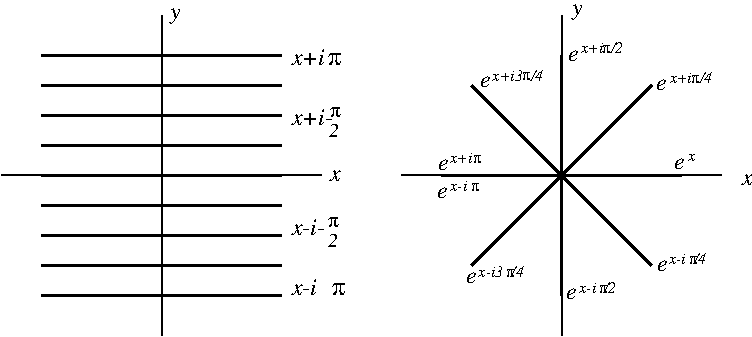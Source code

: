 #FIG 3.2
Landscape
Center
Inches
Letter  
100.00
Single
-2
1200 2
2 1 0 1 0 7 0 0 -1 0.000 0 0 -1 0 0 2
	 2400 3600 2400 1200
2 1 0 1 0 7 0 0 -1 0.000 0 0 -1 0 0 2
	 1200 2400 3600 2400
2 1 0 2 0 7 0 0 -1 0.000 0 0 -1 0 0 2
	 1500 2175 3300 2175
2 1 0 2 0 7 0 0 -1 0.000 0 0 -1 0 0 2
	 1500 2400 3300 2400
2 1 0 2 0 7 0 0 -1 0.000 0 0 -1 0 0 2
	 1500 1950 3300 1950
2 1 0 2 0 7 0 0 -1 0.000 0 0 -1 0 0 2
	 1500 1725 3300 1725
2 1 0 2 0 7 0 0 -1 0.000 0 0 -1 0 0 2
	 1500 1500 3300 1500
2 1 0 2 0 7 0 0 -1 0.000 0 0 -1 0 0 2
	 1500 2625 3300 2625
2 1 0 2 0 7 0 0 -1 0.000 0 0 -1 0 0 2
	 1500 2850 3300 2850
2 1 0 2 0 7 0 0 -1 0.000 0 0 -1 0 0 2
	 1500 3075 3300 3075
2 1 0 2 0 7 0 0 -1 0.000 0 0 -1 0 0 2
	 1500 3300 3300 3300
2 1 0 1 0 7 0 0 -1 0.000 0 0 -1 0 0 2
	 4200 2400 6600 2400
2 1 0 1 0 7 0 0 -1 0.000 0 0 -1 0 0 2
	 5400 3600 5400 1200
2 1 0 2 0 7 0 0 -1 0.000 0 0 -1 0 0 2
	 4500 2400 6300 2400
2 1 0 2 0 7 0 0 -1 0.000 0 0 -1 0 0 2
	 4725 3075 6075 1725
2 1 0 2 0 7 0 0 -1 0.000 0 0 -1 0 0 2
	 6075 3075 4725 1725
2 1 0 2 0 7 0 0 -1 0.000 0 0 -1 0 0 2
	 5400 3300 5400 1500
4 0 0 0 0 1 12 0.0000 4 105 315 3375 2025 x+i-\001
4 0 0 0 0 1 12 0.0000 4 105 210 3375 1575 x+i\001
4 0 0 0 0 1 12 0.0000 4 105 315 3375 2850 x-i-\001
4 0 0 0 0 1 12 0.0000 4 105 210 3375 3300 x-i\001
4 0 0 0 0 32 12 0.0000 4 75 90 3675 3300 p\001
4 0 0 0 0 1 12 0.0000 4 120 75 2460 1226 y\001
4 0 0 0 0 32 12 0.0000 4 75 90 3649 1575 p\001
4 0 0 0 0 32 10 0.0000 4 60 75 3660 1965 p\001
4 0 0 0 0 1 10 0.0000 4 90 60 3656 2115 2\001
4 0 0 0 0 1 12 0.0000 4 75 60 3660 2441 x\001
4 0 0 0 0 32 10 0.0000 4 60 75 3649 2786 p\001
4 0 0 0 0 1 10 0.0000 4 90 60 3648 2937 2\001
4 0 0 0 0 1 12 0.0000 4 75 60 6750 2475 x\001
4 0 0 0 0 1 12 0.0000 4 120 75 5475 1200 y\001
4 0 0 0 0 1 12 0.0000 4 75 75 6247 2351 e\001
4 0 0 0 0 1 8 0.0000 4 60 45 6345 2295 x\001
4 0 0 0 0 1 12 0.0000 4 75 75 6112 1759 e\001
4 0 0 0 0 1 8 0.0000 4 75 285 6210 1710 x+i  /4\001
4 0 0 0 0 32 8 0.0000 4 60 60 6374 1706 p\001
4 0 0 0 0 1 12 0.0000 4 75 75 5445 1538 e\001
4 0 0 0 0 1 8 0.0000 4 75 285 5543 1485 x+i  /2\001
4 0 0 0 0 32 8 0.0000 4 60 60 5703 1485 p\001
4 0 0 0 0 1 12 0.0000 4 75 75 4788 1740 e\001
4 0 0 0 0 1 8 0.0000 4 75 345 4882 1688 x+i3  /4\001
4 0 0 0 0 32 8 0.0000 4 60 60 5106 1687 p\001
4 0 0 0 0 1 12 0.0000 4 75 75 4470 2359 e\001
4 0 0 0 0 1 8 0.0000 4 75 150 4564 2303 x+i\001
4 0 0 0 0 32 8 0.0000 4 60 60 4735 2303 p\001
4 0 0 0 0 1 12 0.0000 4 75 75 4467 2569 e\001
4 0 0 0 0 1 8 0.0000 4 75 150 4564 2516 x-i\001
4 0 0 0 0 32 8 0.0000 4 60 60 4724 2517 p\001
4 0 0 0 0 1 12 0.0000 4 75 75 6113 3116 e\001
4 0 0 0 0 1 8 0.0000 4 75 285 6206 3064 x-i  /4\001
4 0 0 0 0 32 8 0.0000 4 60 60 6356 3064 p\001
4 0 0 0 0 1 12 0.0000 4 75 75 5437 3330 e\001
4 0 0 0 0 1 8 0.0000 4 75 285 5532 3281 x-i  /2\001
4 0 0 0 0 32 8 0.0000 4 60 60 5681 3279 p\001
4 0 0 0 0 1 12 0.0000 4 75 75 4683 3210 e\001
4 0 0 0 0 1 8 0.0000 4 75 345 4777 3158 x-i3  /4\001
4 0 0 0 0 32 8 0.0000 4 60 60 4986 3158 p\001
